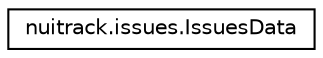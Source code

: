digraph "Graphical Class Hierarchy"
{
  edge [fontname="Helvetica",fontsize="10",labelfontname="Helvetica",labelfontsize="10"];
  node [fontname="Helvetica",fontsize="10",shape=record];
  rankdir="LR";
  Node1 [label="nuitrack.issues.IssuesData",height=0.2,width=0.4,color="black", fillcolor="white", style="filled",URL="$classnuitrack_1_1issues_1_1IssuesData.html"];
}

